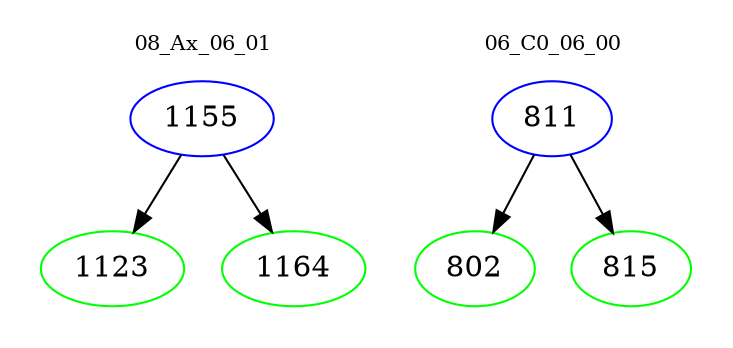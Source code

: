 digraph{
subgraph cluster_0 {
color = white
label = "08_Ax_06_01";
fontsize=10;
T0_1155 [label="1155", color="blue"]
T0_1155 -> T0_1123 [color="black"]
T0_1123 [label="1123", color="green"]
T0_1155 -> T0_1164 [color="black"]
T0_1164 [label="1164", color="green"]
}
subgraph cluster_1 {
color = white
label = "06_C0_06_00";
fontsize=10;
T1_811 [label="811", color="blue"]
T1_811 -> T1_802 [color="black"]
T1_802 [label="802", color="green"]
T1_811 -> T1_815 [color="black"]
T1_815 [label="815", color="green"]
}
}
